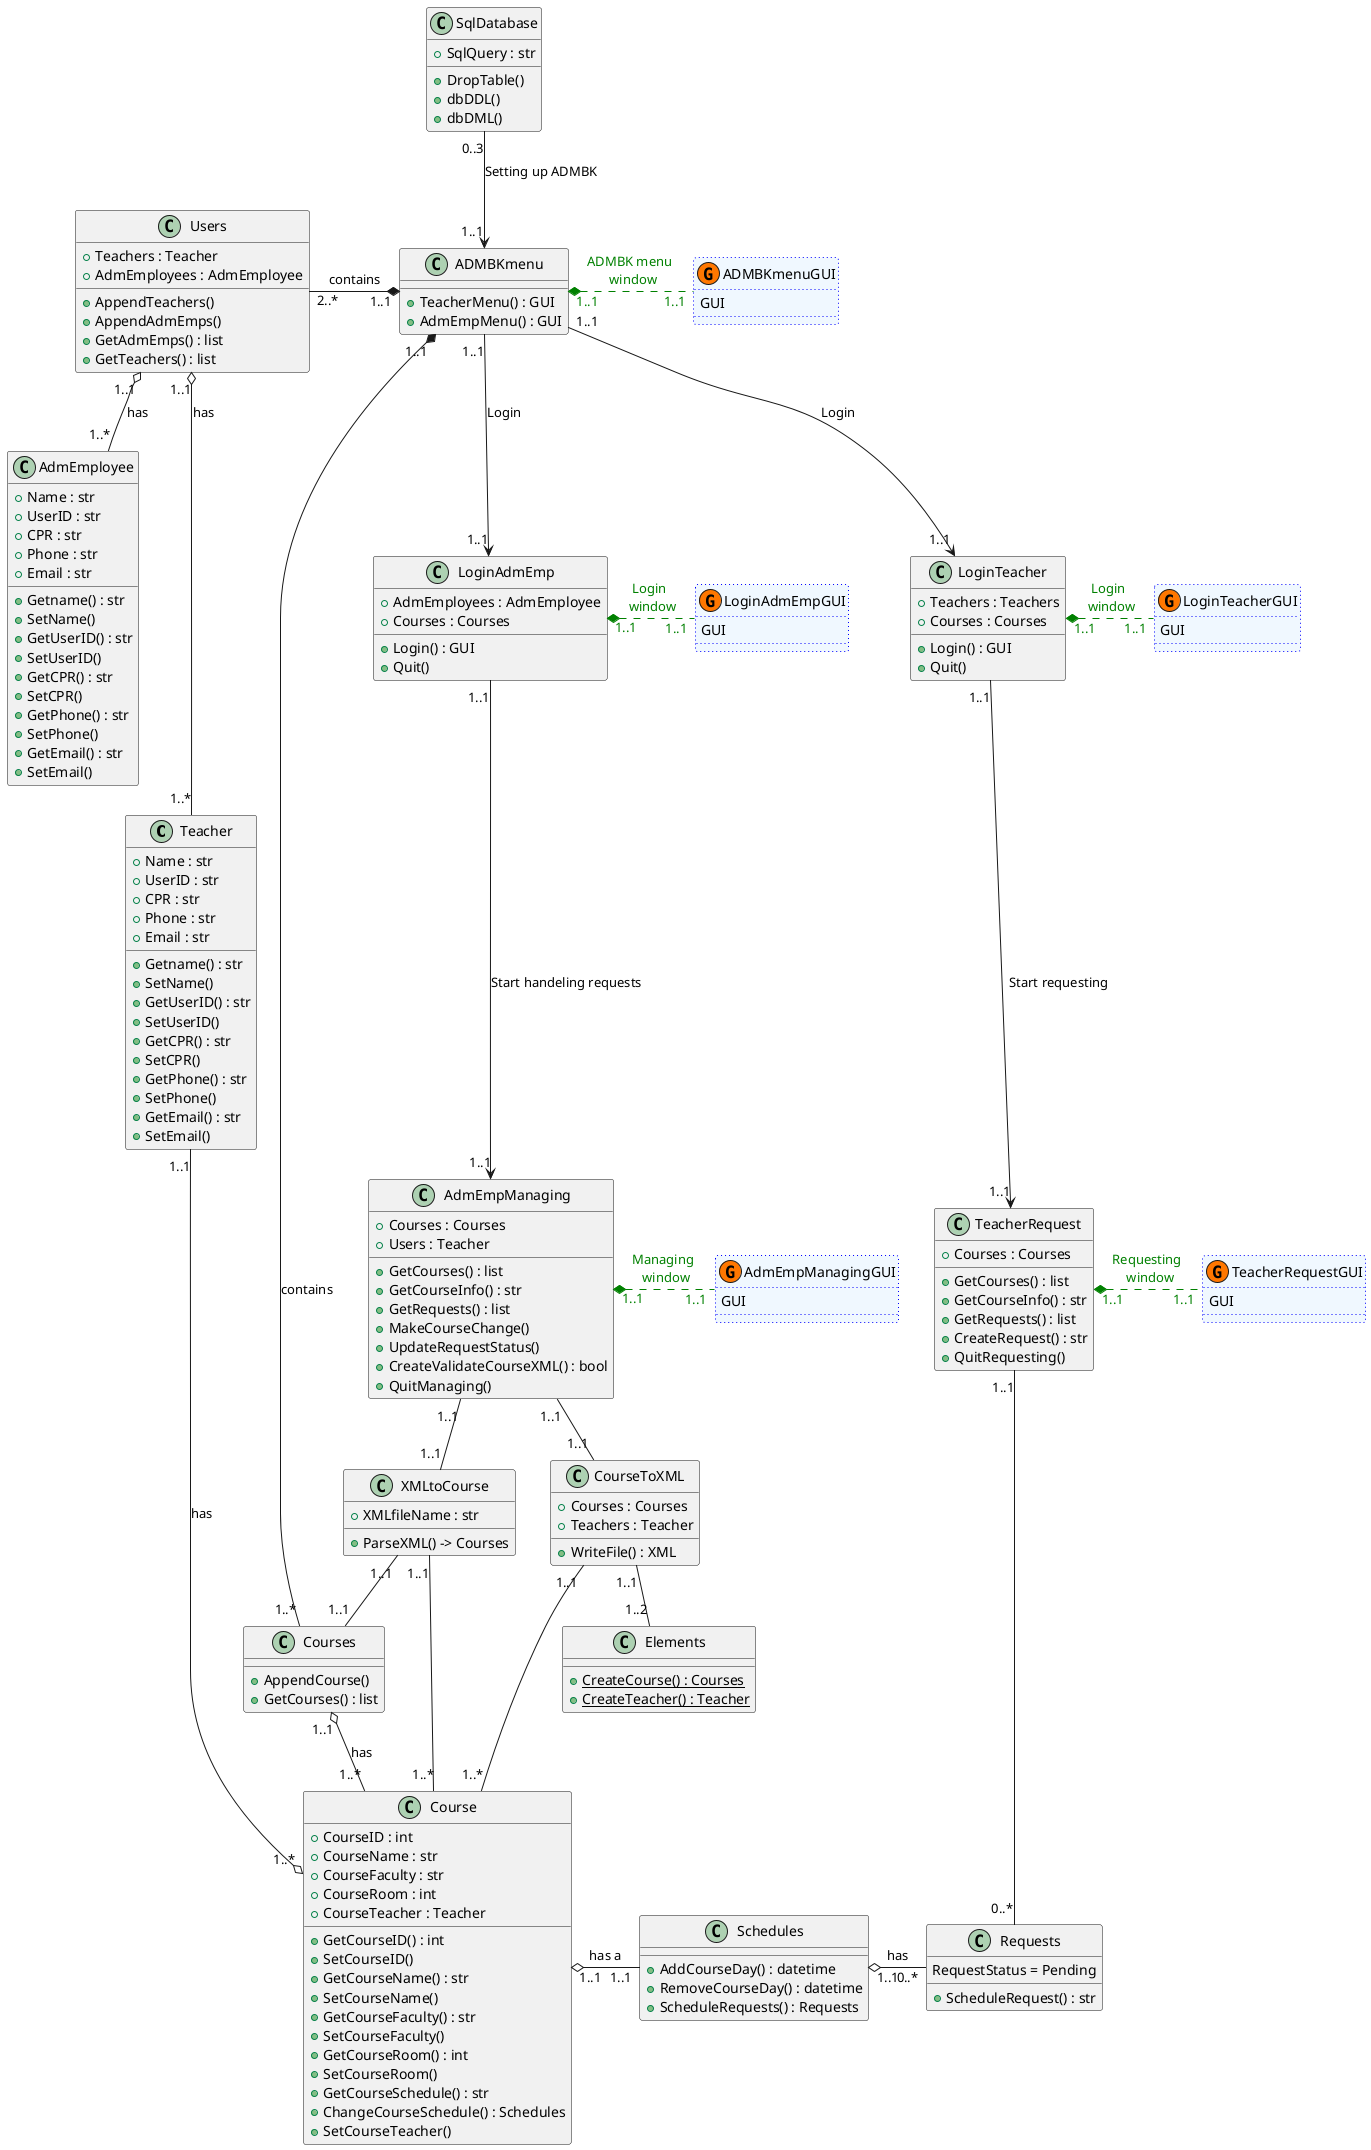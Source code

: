 @startuml "ADMBK"

class Teacher {
    +Name : str
    +UserID : str
    +CPR : str
    +Phone : str
    +Email : str
    +Getname() : str
    +SetName()
    +GetUserID() : str
    +SetUserID()
    +GetCPR() : str
    +SetCPR()
    +GetPhone() : str
    +SetPhone()
    +GetEmail() : str
    +SetEmail()
}

class AdmEmployee {
    +Name : str
    +UserID : str
    +CPR : str
    +Phone : str
    +Email : str
    +Getname() : str
    +SetName()
    +GetUserID() : str
    +SetUserID()
    +GetCPR() : str
    +SetCPR()
    +GetPhone() : str
    +SetPhone()
    +GetEmail() : str
    +SetEmail()
}

class Users {
    +Teachers : Teacher
    +AdmEmployees : AdmEmployee
    +AppendTeachers()
    +AppendAdmEmps()
    +GetAdmEmps() : list
    +GetTeachers() : list
}

class Course {
    +CourseID : int
    +CourseName : str
    +CourseFaculty : str
    +CourseRoom : int
    +CourseTeacher : Teacher
    +GetCourseID() : int
    +SetCourseID()
    +GetCourseName() : str
    +SetCourseName()
    +GetCourseFaculty() : str
    +SetCourseFaculty()
    +GetCourseRoom() : int
    +SetCourseRoom()
    +GetCourseSchedule() : str
    +ChangeCourseSchedule() : Schedules
    +SetCourseTeacher()
}

class Schedules {
    +AddCourseDay() : datetime
    +RemoveCourseDay() : datetime
    +ScheduleRequests() : Requests
}

class Requests {
    RequestStatus = Pending
    +ScheduleRequest() : str
}

class Courses {
    +AppendCourse()
    +GetCourses() : list
}

class LoginTeacher {
    +Teachers : Teachers
    +Courses : Courses
    +Login() : GUI
    +Quit()
}

class LoginTeacherGUI << (G,#FF7700) >> #aliceblue ##[dotted]blue {
    GUI
}

class LoginAdmEmp {
    +AdmEmployees : AdmEmployee
    +Courses : Courses
    +Login() : GUI
    +Quit()
}

class LoginAdmEmpGUI << (G,#FF7700) >> #aliceblue ##[dotted]blue {
    GUI
}

class TeacherRequest {
    +Courses : Courses
    +GetCourses() : list
    +GetCourseInfo() : str
    +GetRequests() : list
    +CreateRequest() : str
    +QuitRequesting()
}

class TeacherRequestGUI << (G,#FF7700) >> #aliceblue ##[dotted]blue {
    GUI
}

class AdmEmpManaging {
    +Courses : Courses
    +Users : Teacher
    +GetCourses() : list
    +GetCourseInfo() : str
    +GetRequests() : list
    +MakeCourseChange()
    +UpdateRequestStatus()
    +CreateValidateCourseXML() : bool
    +QuitManaging()
}

class AdmEmpManagingGUI << (G,#FF7700) >> #aliceblue ##[dotted]blue {
    GUI
}

class SqlDatabase {
    +SqlQuery : str
    +DropTable()
    +dbDDL()
    +dbDML()
}

class ADMBKmenu {
    +TeacherMenu() : GUI
    +AdmEmpMenu() : GUI
}

class ADMBKmenuGUI << (G,#FF7700) >> #aliceblue ##[dotted]blue {
    GUI
}

class CourseToXML {
    +Courses : Courses
    +Teachers : Teacher
    +WriteFile() : XML
}

class XMLtoCourse {
    +XMLfileName : str
    +ParseXML() -> Courses
}

class Elements {
    +{static} CreateCourse() : Courses
    +{static} CreateTeacher() : Teacher
}

ADMBKmenu "1..1" <-up- "0..3" SqlDatabase :Setting up ADMBK
ADMBKmenu "1..1" *-left- "2..*" Users : contains
ADMBKmenu "1..1" *-down- "1..*" Courses :contains
ADMBKmenu "1..1" -down-> "1..1" LoginTeacher : Login
ADMBKmenu "1..1" -down-> "1..1" LoginAdmEmp : Login
ADMBKmenu "1..1" *.right. "1..1" ADMBKmenuGUI #line:green;text:green :ADMBK menu \n window
Courses "1..1" o-down- "1..*" Course : has
Users "1..1" o-down- "1..*" Teacher : has
Users "1..1" o-down- "1..*" AdmEmployee : has
Course "1..1" o-right- "1..1" Schedules : has a
Course "1..*" o-up- "1..1" Teacher : has
Schedules "1..1" o-right- "0..*" Requests :has 
LoginTeacher "1..1" *. "1..1" LoginTeacherGUI #line:green;text:green :Login \n window
LoginTeacher "1..1" -down-> "1..1" TeacherRequest : Start requesting
TeacherRequest "1..1" *. "1..1" TeacherRequestGUI #line:green;text:green :Requesting \n window
TeacherRequest "1..1" -down- "0..*" Requests
LoginAdmEmp "1..1" *. "1..1" LoginAdmEmpGUI #line:green;text:green :Login \n window
LoginAdmEmp "1..1" -down-> "1..1" AdmEmpManaging : Start handeling requests
AdmEmpManaging "1..1" *. "1..1" AdmEmpManagingGUI #line:green;text:green :Managing \n window
AdmEmpManaging "1..1" -down- "1..1" CourseToXML
AdmEmpManaging "1..1" -down- "1..1" XMLtoCourse
XMLtoCourse "1..1" -down- "1..1" Courses 
XMLtoCourse "1..1" -down- "1..*" Course
CourseToXML "1..1" -down- "1..*" Course
CourseToXML "1..1" -down- "1..2" Elements

@enduml